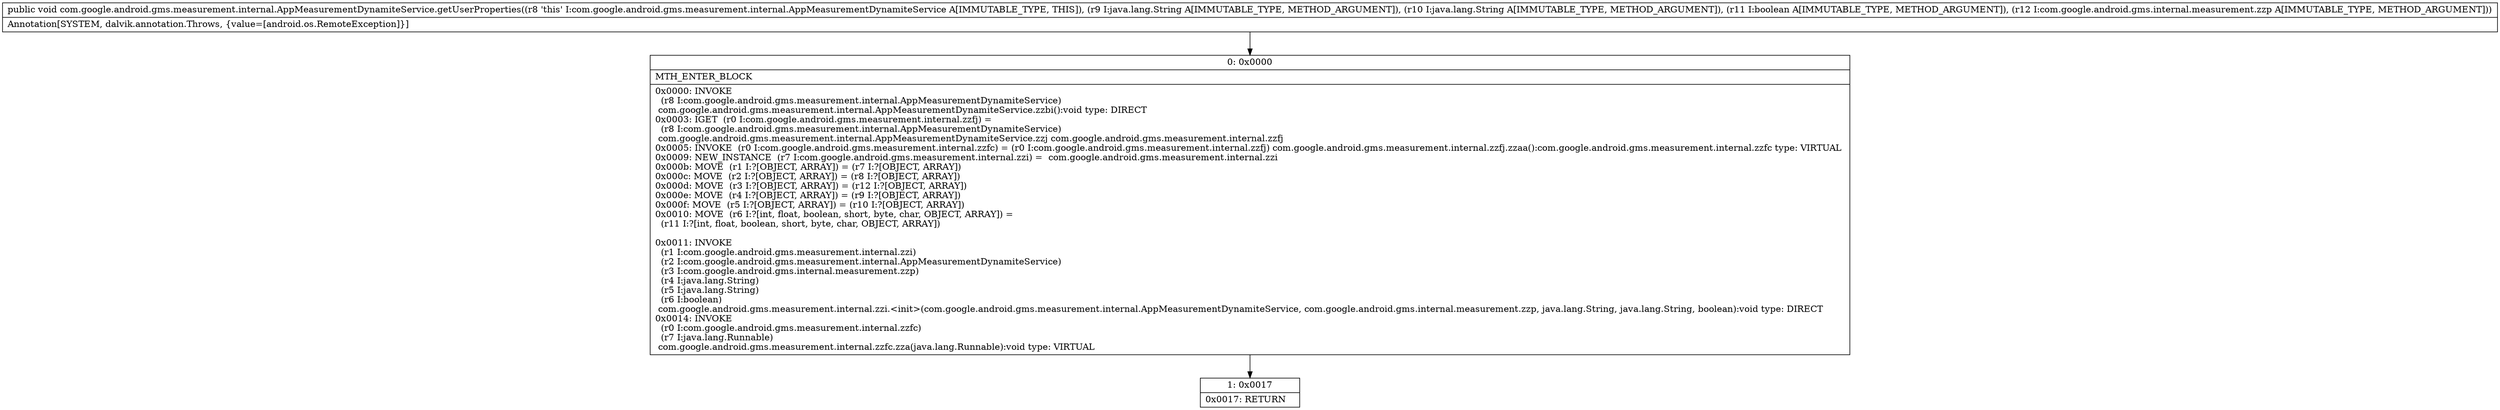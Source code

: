 digraph "CFG forcom.google.android.gms.measurement.internal.AppMeasurementDynamiteService.getUserProperties(Ljava\/lang\/String;Ljava\/lang\/String;ZLcom\/google\/android\/gms\/internal\/measurement\/zzp;)V" {
Node_0 [shape=record,label="{0\:\ 0x0000|MTH_ENTER_BLOCK\l|0x0000: INVOKE  \l  (r8 I:com.google.android.gms.measurement.internal.AppMeasurementDynamiteService)\l com.google.android.gms.measurement.internal.AppMeasurementDynamiteService.zzbi():void type: DIRECT \l0x0003: IGET  (r0 I:com.google.android.gms.measurement.internal.zzfj) = \l  (r8 I:com.google.android.gms.measurement.internal.AppMeasurementDynamiteService)\l com.google.android.gms.measurement.internal.AppMeasurementDynamiteService.zzj com.google.android.gms.measurement.internal.zzfj \l0x0005: INVOKE  (r0 I:com.google.android.gms.measurement.internal.zzfc) = (r0 I:com.google.android.gms.measurement.internal.zzfj) com.google.android.gms.measurement.internal.zzfj.zzaa():com.google.android.gms.measurement.internal.zzfc type: VIRTUAL \l0x0009: NEW_INSTANCE  (r7 I:com.google.android.gms.measurement.internal.zzi) =  com.google.android.gms.measurement.internal.zzi \l0x000b: MOVE  (r1 I:?[OBJECT, ARRAY]) = (r7 I:?[OBJECT, ARRAY]) \l0x000c: MOVE  (r2 I:?[OBJECT, ARRAY]) = (r8 I:?[OBJECT, ARRAY]) \l0x000d: MOVE  (r3 I:?[OBJECT, ARRAY]) = (r12 I:?[OBJECT, ARRAY]) \l0x000e: MOVE  (r4 I:?[OBJECT, ARRAY]) = (r9 I:?[OBJECT, ARRAY]) \l0x000f: MOVE  (r5 I:?[OBJECT, ARRAY]) = (r10 I:?[OBJECT, ARRAY]) \l0x0010: MOVE  (r6 I:?[int, float, boolean, short, byte, char, OBJECT, ARRAY]) = \l  (r11 I:?[int, float, boolean, short, byte, char, OBJECT, ARRAY])\l \l0x0011: INVOKE  \l  (r1 I:com.google.android.gms.measurement.internal.zzi)\l  (r2 I:com.google.android.gms.measurement.internal.AppMeasurementDynamiteService)\l  (r3 I:com.google.android.gms.internal.measurement.zzp)\l  (r4 I:java.lang.String)\l  (r5 I:java.lang.String)\l  (r6 I:boolean)\l com.google.android.gms.measurement.internal.zzi.\<init\>(com.google.android.gms.measurement.internal.AppMeasurementDynamiteService, com.google.android.gms.internal.measurement.zzp, java.lang.String, java.lang.String, boolean):void type: DIRECT \l0x0014: INVOKE  \l  (r0 I:com.google.android.gms.measurement.internal.zzfc)\l  (r7 I:java.lang.Runnable)\l com.google.android.gms.measurement.internal.zzfc.zza(java.lang.Runnable):void type: VIRTUAL \l}"];
Node_1 [shape=record,label="{1\:\ 0x0017|0x0017: RETURN   \l}"];
MethodNode[shape=record,label="{public void com.google.android.gms.measurement.internal.AppMeasurementDynamiteService.getUserProperties((r8 'this' I:com.google.android.gms.measurement.internal.AppMeasurementDynamiteService A[IMMUTABLE_TYPE, THIS]), (r9 I:java.lang.String A[IMMUTABLE_TYPE, METHOD_ARGUMENT]), (r10 I:java.lang.String A[IMMUTABLE_TYPE, METHOD_ARGUMENT]), (r11 I:boolean A[IMMUTABLE_TYPE, METHOD_ARGUMENT]), (r12 I:com.google.android.gms.internal.measurement.zzp A[IMMUTABLE_TYPE, METHOD_ARGUMENT]))  | Annotation[SYSTEM, dalvik.annotation.Throws, \{value=[android.os.RemoteException]\}]\l}"];
MethodNode -> Node_0;
Node_0 -> Node_1;
}

